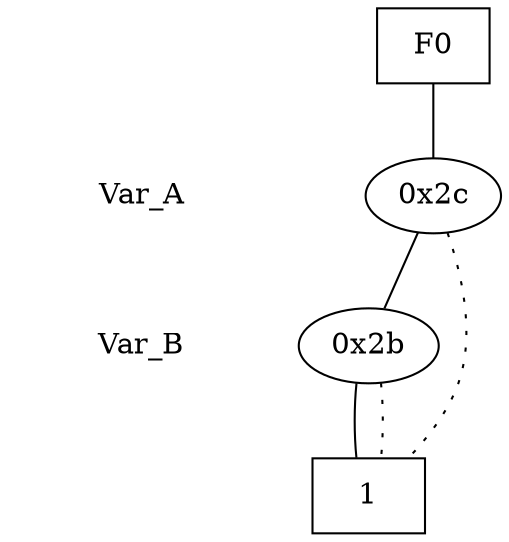 digraph "DD" {
size = "7.5,10"
center = true;
edge [dir = none];
{ node [shape = plaintext];
  edge [style = invis];
  "CONST NODES" [style = invis];
" Var_A " -> " Var_B " -> "CONST NODES"; 
}
{ rank = same; node [shape = box]; edge [style = invis];
"F0"; }
{ rank = same; " Var_A ";
"0x2c";
}
{ rank = same; " Var_B ";
"0x2b";
}
{ rank = same; "CONST NODES";
{ node [shape = box]; "0x26";
}
}
"F0" -> "0x2c" [style = solid];
"0x2c" -> "0x2b";
"0x2c" -> "0x26" [style = dotted];
"0x2b" -> "0x26";
"0x2b" -> "0x26" [style = dotted];
"0x26" [label = "1"];
}
